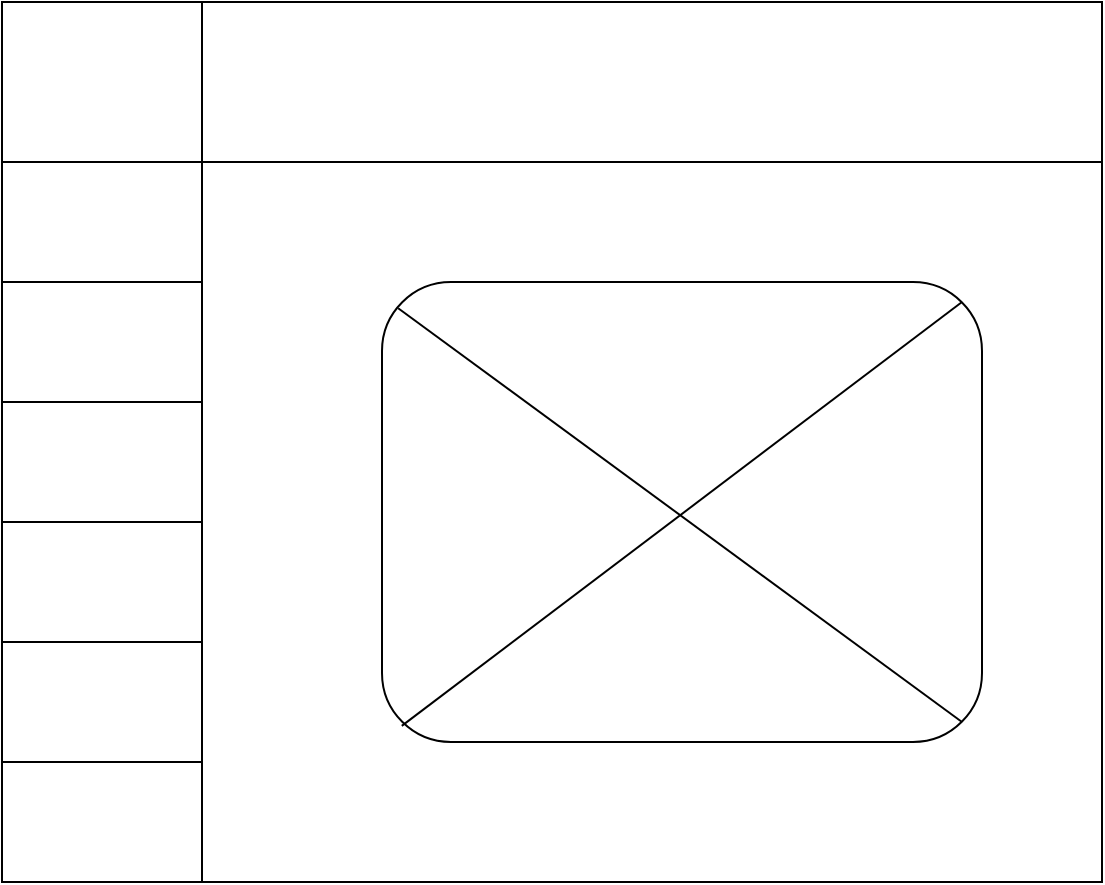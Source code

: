 <mxfile version="15.8.2" type="device"><diagram id="NKeH3o1MtY8gcU_gb6E6" name="Page-1"><mxGraphModel dx="868" dy="450" grid="1" gridSize="10" guides="1" tooltips="1" connect="1" arrows="1" fold="1" page="1" pageScale="1" pageWidth="827" pageHeight="1169" math="0" shadow="0"><root><mxCell id="0"/><mxCell id="1" parent="0"/><mxCell id="OCoyjF5WRT5gUDjANTjM-2" value="" style="shape=internalStorage;whiteSpace=wrap;html=1;backgroundOutline=1;dx=100;dy=80;" vertex="1" parent="1"><mxGeometry x="140" y="50" width="550" height="440" as="geometry"/></mxCell><mxCell id="OCoyjF5WRT5gUDjANTjM-7" value="" style="rounded=0;whiteSpace=wrap;html=1;" vertex="1" parent="1"><mxGeometry x="140" y="130" width="100" height="60" as="geometry"/></mxCell><mxCell id="OCoyjF5WRT5gUDjANTjM-8" value="" style="rounded=0;whiteSpace=wrap;html=1;" vertex="1" parent="1"><mxGeometry x="140" y="250" width="100" height="60" as="geometry"/></mxCell><mxCell id="OCoyjF5WRT5gUDjANTjM-9" value="" style="rounded=0;whiteSpace=wrap;html=1;" vertex="1" parent="1"><mxGeometry x="140" y="190" width="100" height="60" as="geometry"/></mxCell><mxCell id="OCoyjF5WRT5gUDjANTjM-10" value="" style="rounded=0;whiteSpace=wrap;html=1;" vertex="1" parent="1"><mxGeometry x="140" y="310" width="100" height="60" as="geometry"/></mxCell><mxCell id="OCoyjF5WRT5gUDjANTjM-11" value="" style="rounded=0;whiteSpace=wrap;html=1;" vertex="1" parent="1"><mxGeometry x="140" y="370" width="100" height="60" as="geometry"/></mxCell><mxCell id="OCoyjF5WRT5gUDjANTjM-12" value="" style="rounded=0;whiteSpace=wrap;html=1;" vertex="1" parent="1"><mxGeometry x="140" y="430" width="100" height="60" as="geometry"/></mxCell><mxCell id="OCoyjF5WRT5gUDjANTjM-13" value="" style="rounded=1;whiteSpace=wrap;html=1;" vertex="1" parent="1"><mxGeometry x="330" y="190" width="300" height="230" as="geometry"/></mxCell><mxCell id="OCoyjF5WRT5gUDjANTjM-14" value="" style="endArrow=none;html=1;rounded=0;entryX=0.027;entryY=0.057;entryDx=0;entryDy=0;entryPerimeter=0;" edge="1" parent="1" target="OCoyjF5WRT5gUDjANTjM-13"><mxGeometry width="50" height="50" relative="1" as="geometry"><mxPoint x="620" y="410" as="sourcePoint"/><mxPoint x="440" y="280" as="targetPoint"/></mxGeometry></mxCell><mxCell id="OCoyjF5WRT5gUDjANTjM-15" value="" style="endArrow=none;html=1;rounded=0;exitX=0.033;exitY=0.965;exitDx=0;exitDy=0;exitPerimeter=0;" edge="1" parent="1" source="OCoyjF5WRT5gUDjANTjM-13"><mxGeometry width="50" height="50" relative="1" as="geometry"><mxPoint x="390" y="330" as="sourcePoint"/><mxPoint x="620" y="200" as="targetPoint"/></mxGeometry></mxCell></root></mxGraphModel></diagram></mxfile>